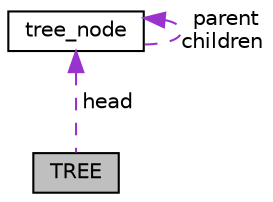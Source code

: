 digraph "TREE"
{
  edge [fontname="Helvetica",fontsize="10",labelfontname="Helvetica",labelfontsize="10"];
  node [fontname="Helvetica",fontsize="10",shape=record];
  Node1 [label="TREE",height=0.2,width=0.4,color="black", fillcolor="grey75", style="filled", fontcolor="black"];
  Node2 -> Node1 [dir="back",color="darkorchid3",fontsize="10",style="dashed",label=" head" ,fontname="Helvetica"];
  Node2 [label="tree_node",height=0.2,width=0.4,color="black", fillcolor="white", style="filled",URL="$structtree__node.html"];
  Node2 -> Node2 [dir="back",color="darkorchid3",fontsize="10",style="dashed",label=" parent\nchildren" ,fontname="Helvetica"];
}
